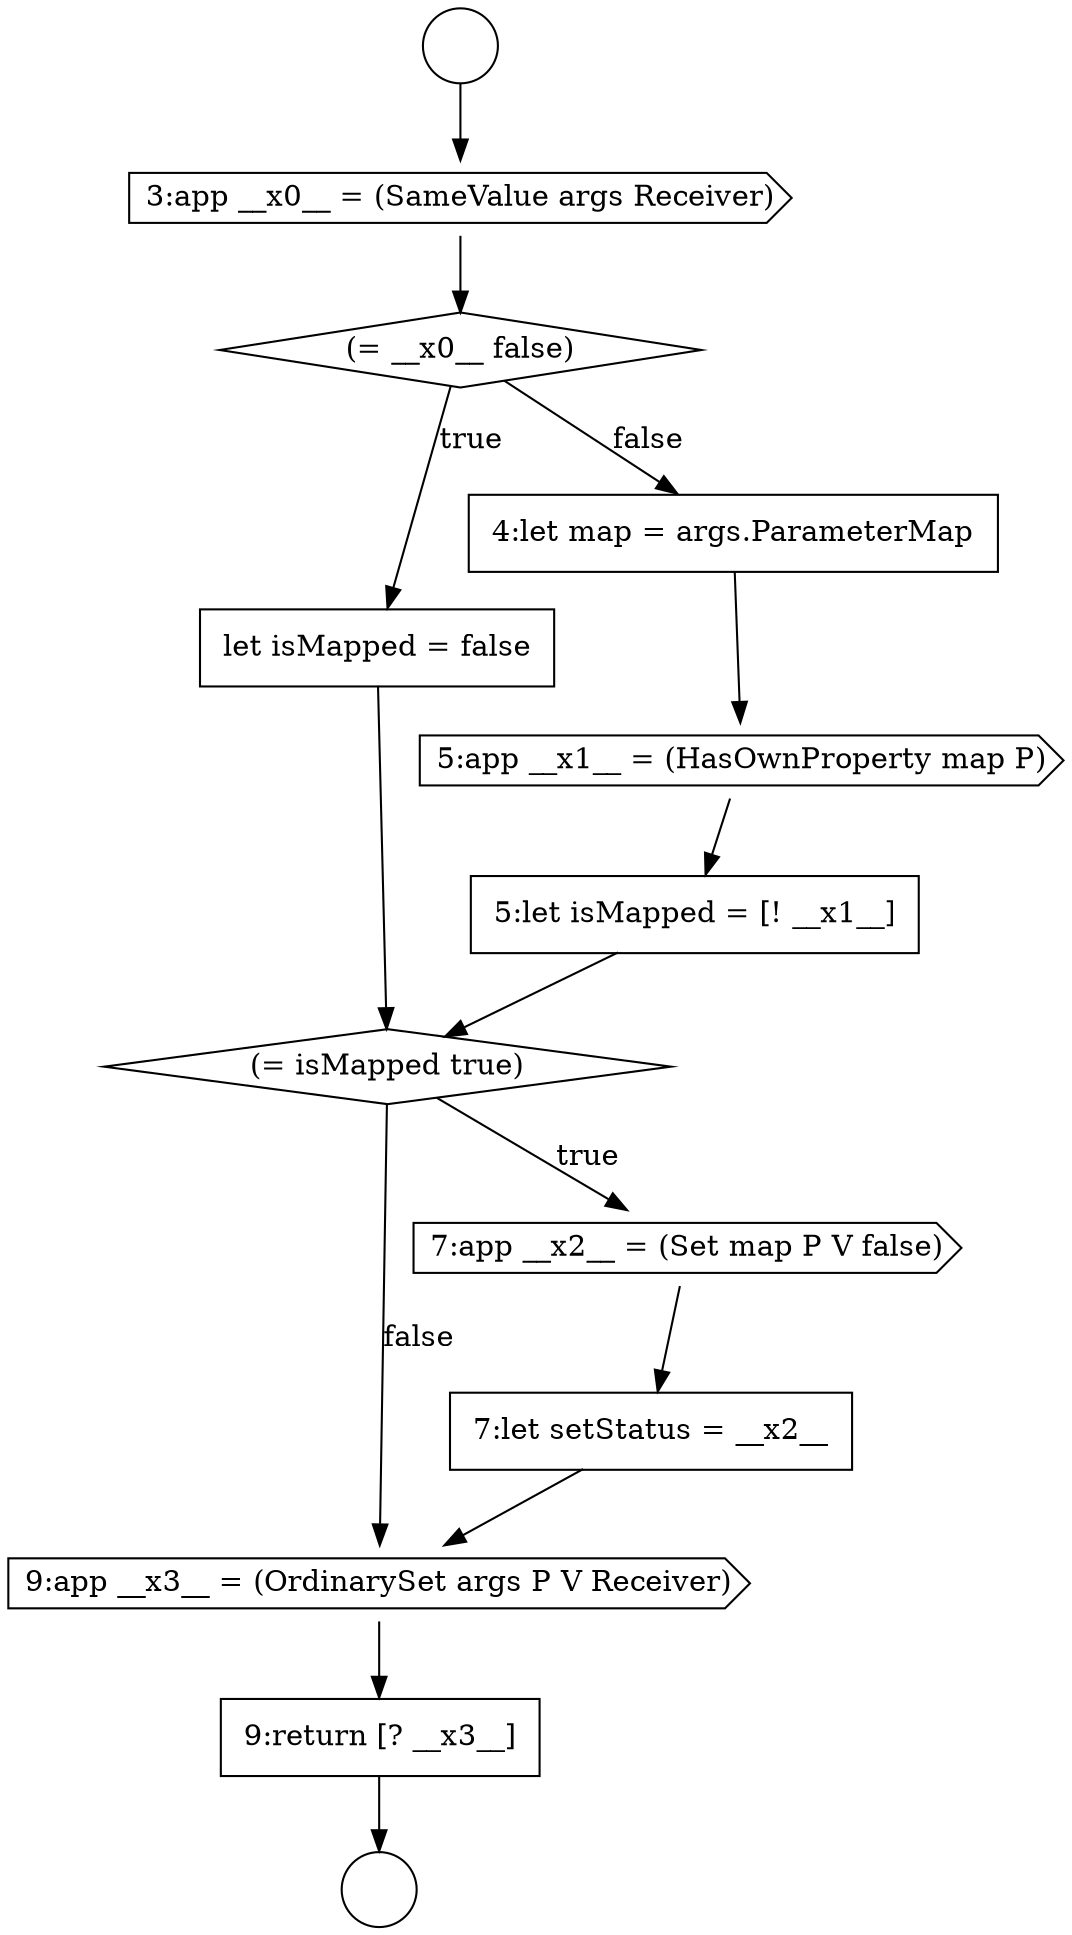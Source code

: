 digraph {
  node2339 [shape=none, margin=0, label=<<font color="black">
    <table border="0" cellborder="1" cellspacing="0" cellpadding="10">
      <tr><td align="left">let isMapped = false</td></tr>
    </table>
  </font>> color="black" fillcolor="white" style=filled]
  node2335 [shape=circle label=" " color="black" fillcolor="white" style=filled]
  node2338 [shape=diamond, label=<<font color="black">(= __x0__ false)</font>> color="black" fillcolor="white" style=filled]
  node2346 [shape=cds, label=<<font color="black">9:app __x3__ = (OrdinarySet args P V Receiver)</font>> color="black" fillcolor="white" style=filled]
  node2343 [shape=diamond, label=<<font color="black">(= isMapped true)</font>> color="black" fillcolor="white" style=filled]
  node2337 [shape=cds, label=<<font color="black">3:app __x0__ = (SameValue args Receiver)</font>> color="black" fillcolor="white" style=filled]
  node2340 [shape=none, margin=0, label=<<font color="black">
    <table border="0" cellborder="1" cellspacing="0" cellpadding="10">
      <tr><td align="left">4:let map = args.ParameterMap</td></tr>
    </table>
  </font>> color="black" fillcolor="white" style=filled]
  node2341 [shape=cds, label=<<font color="black">5:app __x1__ = (HasOwnProperty map P)</font>> color="black" fillcolor="white" style=filled]
  node2336 [shape=circle label=" " color="black" fillcolor="white" style=filled]
  node2345 [shape=none, margin=0, label=<<font color="black">
    <table border="0" cellborder="1" cellspacing="0" cellpadding="10">
      <tr><td align="left">7:let setStatus = __x2__</td></tr>
    </table>
  </font>> color="black" fillcolor="white" style=filled]
  node2344 [shape=cds, label=<<font color="black">7:app __x2__ = (Set map P V false)</font>> color="black" fillcolor="white" style=filled]
  node2347 [shape=none, margin=0, label=<<font color="black">
    <table border="0" cellborder="1" cellspacing="0" cellpadding="10">
      <tr><td align="left">9:return [? __x3__]</td></tr>
    </table>
  </font>> color="black" fillcolor="white" style=filled]
  node2342 [shape=none, margin=0, label=<<font color="black">
    <table border="0" cellborder="1" cellspacing="0" cellpadding="10">
      <tr><td align="left">5:let isMapped = [! __x1__]</td></tr>
    </table>
  </font>> color="black" fillcolor="white" style=filled]
  node2345 -> node2346 [ color="black"]
  node2339 -> node2343 [ color="black"]
  node2337 -> node2338 [ color="black"]
  node2347 -> node2336 [ color="black"]
  node2335 -> node2337 [ color="black"]
  node2346 -> node2347 [ color="black"]
  node2341 -> node2342 [ color="black"]
  node2343 -> node2344 [label=<<font color="black">true</font>> color="black"]
  node2343 -> node2346 [label=<<font color="black">false</font>> color="black"]
  node2344 -> node2345 [ color="black"]
  node2340 -> node2341 [ color="black"]
  node2338 -> node2339 [label=<<font color="black">true</font>> color="black"]
  node2338 -> node2340 [label=<<font color="black">false</font>> color="black"]
  node2342 -> node2343 [ color="black"]
}

